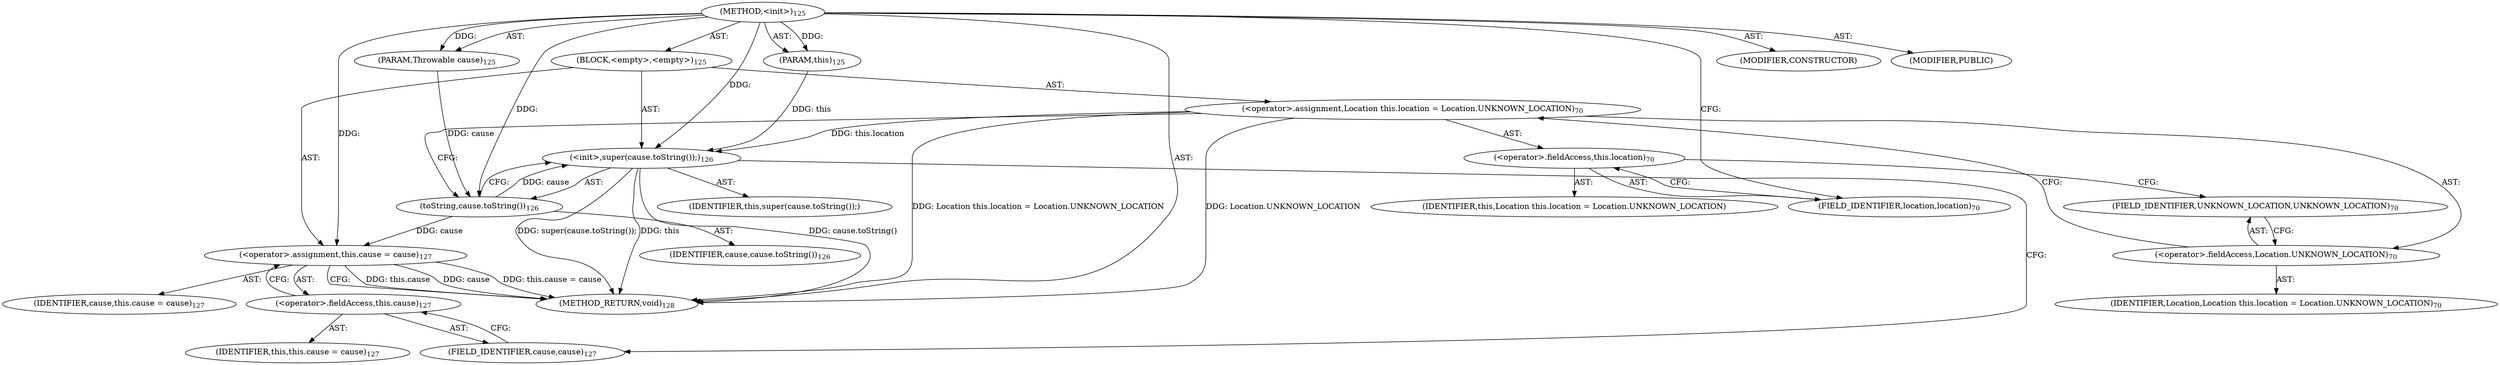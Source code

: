 digraph "&lt;init&gt;" {  
"111669149700" [label = <(METHOD,&lt;init&gt;)<SUB>125</SUB>> ]
"115964117000" [label = <(PARAM,this)<SUB>125</SUB>> ]
"115964117007" [label = <(PARAM,Throwable cause)<SUB>125</SUB>> ]
"25769803780" [label = <(BLOCK,&lt;empty&gt;,&lt;empty&gt;)<SUB>125</SUB>> ]
"30064771093" [label = <(&lt;operator&gt;.assignment,Location this.location = Location.UNKNOWN_LOCATION)<SUB>70</SUB>> ]
"30064771094" [label = <(&lt;operator&gt;.fieldAccess,this.location)<SUB>70</SUB>> ]
"68719476767" [label = <(IDENTIFIER,this,Location this.location = Location.UNKNOWN_LOCATION)> ]
"55834574856" [label = <(FIELD_IDENTIFIER,location,location)<SUB>70</SUB>> ]
"30064771095" [label = <(&lt;operator&gt;.fieldAccess,Location.UNKNOWN_LOCATION)<SUB>70</SUB>> ]
"68719476768" [label = <(IDENTIFIER,Location,Location this.location = Location.UNKNOWN_LOCATION)<SUB>70</SUB>> ]
"55834574857" [label = <(FIELD_IDENTIFIER,UNKNOWN_LOCATION,UNKNOWN_LOCATION)<SUB>70</SUB>> ]
"30064771076" [label = <(&lt;init&gt;,super(cause.toString());)<SUB>126</SUB>> ]
"68719476746" [label = <(IDENTIFIER,this,super(cause.toString());)> ]
"30064771077" [label = <(toString,cause.toString())<SUB>126</SUB>> ]
"68719476756" [label = <(IDENTIFIER,cause,cause.toString())<SUB>126</SUB>> ]
"30064771096" [label = <(&lt;operator&gt;.assignment,this.cause = cause)<SUB>127</SUB>> ]
"30064771097" [label = <(&lt;operator&gt;.fieldAccess,this.cause)<SUB>127</SUB>> ]
"68719476747" [label = <(IDENTIFIER,this,this.cause = cause)<SUB>127</SUB>> ]
"55834574858" [label = <(FIELD_IDENTIFIER,cause,cause)<SUB>127</SUB>> ]
"68719476769" [label = <(IDENTIFIER,cause,this.cause = cause)<SUB>127</SUB>> ]
"133143986186" [label = <(MODIFIER,CONSTRUCTOR)> ]
"133143986187" [label = <(MODIFIER,PUBLIC)> ]
"128849018884" [label = <(METHOD_RETURN,void)<SUB>128</SUB>> ]
  "111669149700" -> "115964117000"  [ label = "AST: "] 
  "111669149700" -> "115964117007"  [ label = "AST: "] 
  "111669149700" -> "25769803780"  [ label = "AST: "] 
  "111669149700" -> "133143986186"  [ label = "AST: "] 
  "111669149700" -> "133143986187"  [ label = "AST: "] 
  "111669149700" -> "128849018884"  [ label = "AST: "] 
  "25769803780" -> "30064771093"  [ label = "AST: "] 
  "25769803780" -> "30064771076"  [ label = "AST: "] 
  "25769803780" -> "30064771096"  [ label = "AST: "] 
  "30064771093" -> "30064771094"  [ label = "AST: "] 
  "30064771093" -> "30064771095"  [ label = "AST: "] 
  "30064771094" -> "68719476767"  [ label = "AST: "] 
  "30064771094" -> "55834574856"  [ label = "AST: "] 
  "30064771095" -> "68719476768"  [ label = "AST: "] 
  "30064771095" -> "55834574857"  [ label = "AST: "] 
  "30064771076" -> "68719476746"  [ label = "AST: "] 
  "30064771076" -> "30064771077"  [ label = "AST: "] 
  "30064771077" -> "68719476756"  [ label = "AST: "] 
  "30064771096" -> "30064771097"  [ label = "AST: "] 
  "30064771096" -> "68719476769"  [ label = "AST: "] 
  "30064771097" -> "68719476747"  [ label = "AST: "] 
  "30064771097" -> "55834574858"  [ label = "AST: "] 
  "30064771093" -> "30064771077"  [ label = "CFG: "] 
  "30064771076" -> "55834574858"  [ label = "CFG: "] 
  "30064771096" -> "128849018884"  [ label = "CFG: "] 
  "30064771094" -> "55834574857"  [ label = "CFG: "] 
  "30064771095" -> "30064771093"  [ label = "CFG: "] 
  "30064771077" -> "30064771076"  [ label = "CFG: "] 
  "30064771097" -> "30064771096"  [ label = "CFG: "] 
  "55834574856" -> "30064771094"  [ label = "CFG: "] 
  "55834574857" -> "30064771095"  [ label = "CFG: "] 
  "55834574858" -> "30064771097"  [ label = "CFG: "] 
  "111669149700" -> "55834574856"  [ label = "CFG: "] 
  "30064771093" -> "128849018884"  [ label = "DDG: Location.UNKNOWN_LOCATION"] 
  "30064771093" -> "128849018884"  [ label = "DDG: Location this.location = Location.UNKNOWN_LOCATION"] 
  "30064771076" -> "128849018884"  [ label = "DDG: this"] 
  "30064771076" -> "128849018884"  [ label = "DDG: cause.toString()"] 
  "30064771076" -> "128849018884"  [ label = "DDG: super(cause.toString());"] 
  "30064771096" -> "128849018884"  [ label = "DDG: this.cause"] 
  "30064771096" -> "128849018884"  [ label = "DDG: cause"] 
  "30064771096" -> "128849018884"  [ label = "DDG: this.cause = cause"] 
  "111669149700" -> "115964117000"  [ label = "DDG: "] 
  "111669149700" -> "115964117007"  [ label = "DDG: "] 
  "30064771077" -> "30064771096"  [ label = "DDG: cause"] 
  "111669149700" -> "30064771096"  [ label = "DDG: "] 
  "115964117000" -> "30064771076"  [ label = "DDG: this"] 
  "30064771093" -> "30064771076"  [ label = "DDG: this.location"] 
  "111669149700" -> "30064771076"  [ label = "DDG: "] 
  "30064771077" -> "30064771076"  [ label = "DDG: cause"] 
  "115964117007" -> "30064771077"  [ label = "DDG: cause"] 
  "111669149700" -> "30064771077"  [ label = "DDG: "] 
}
